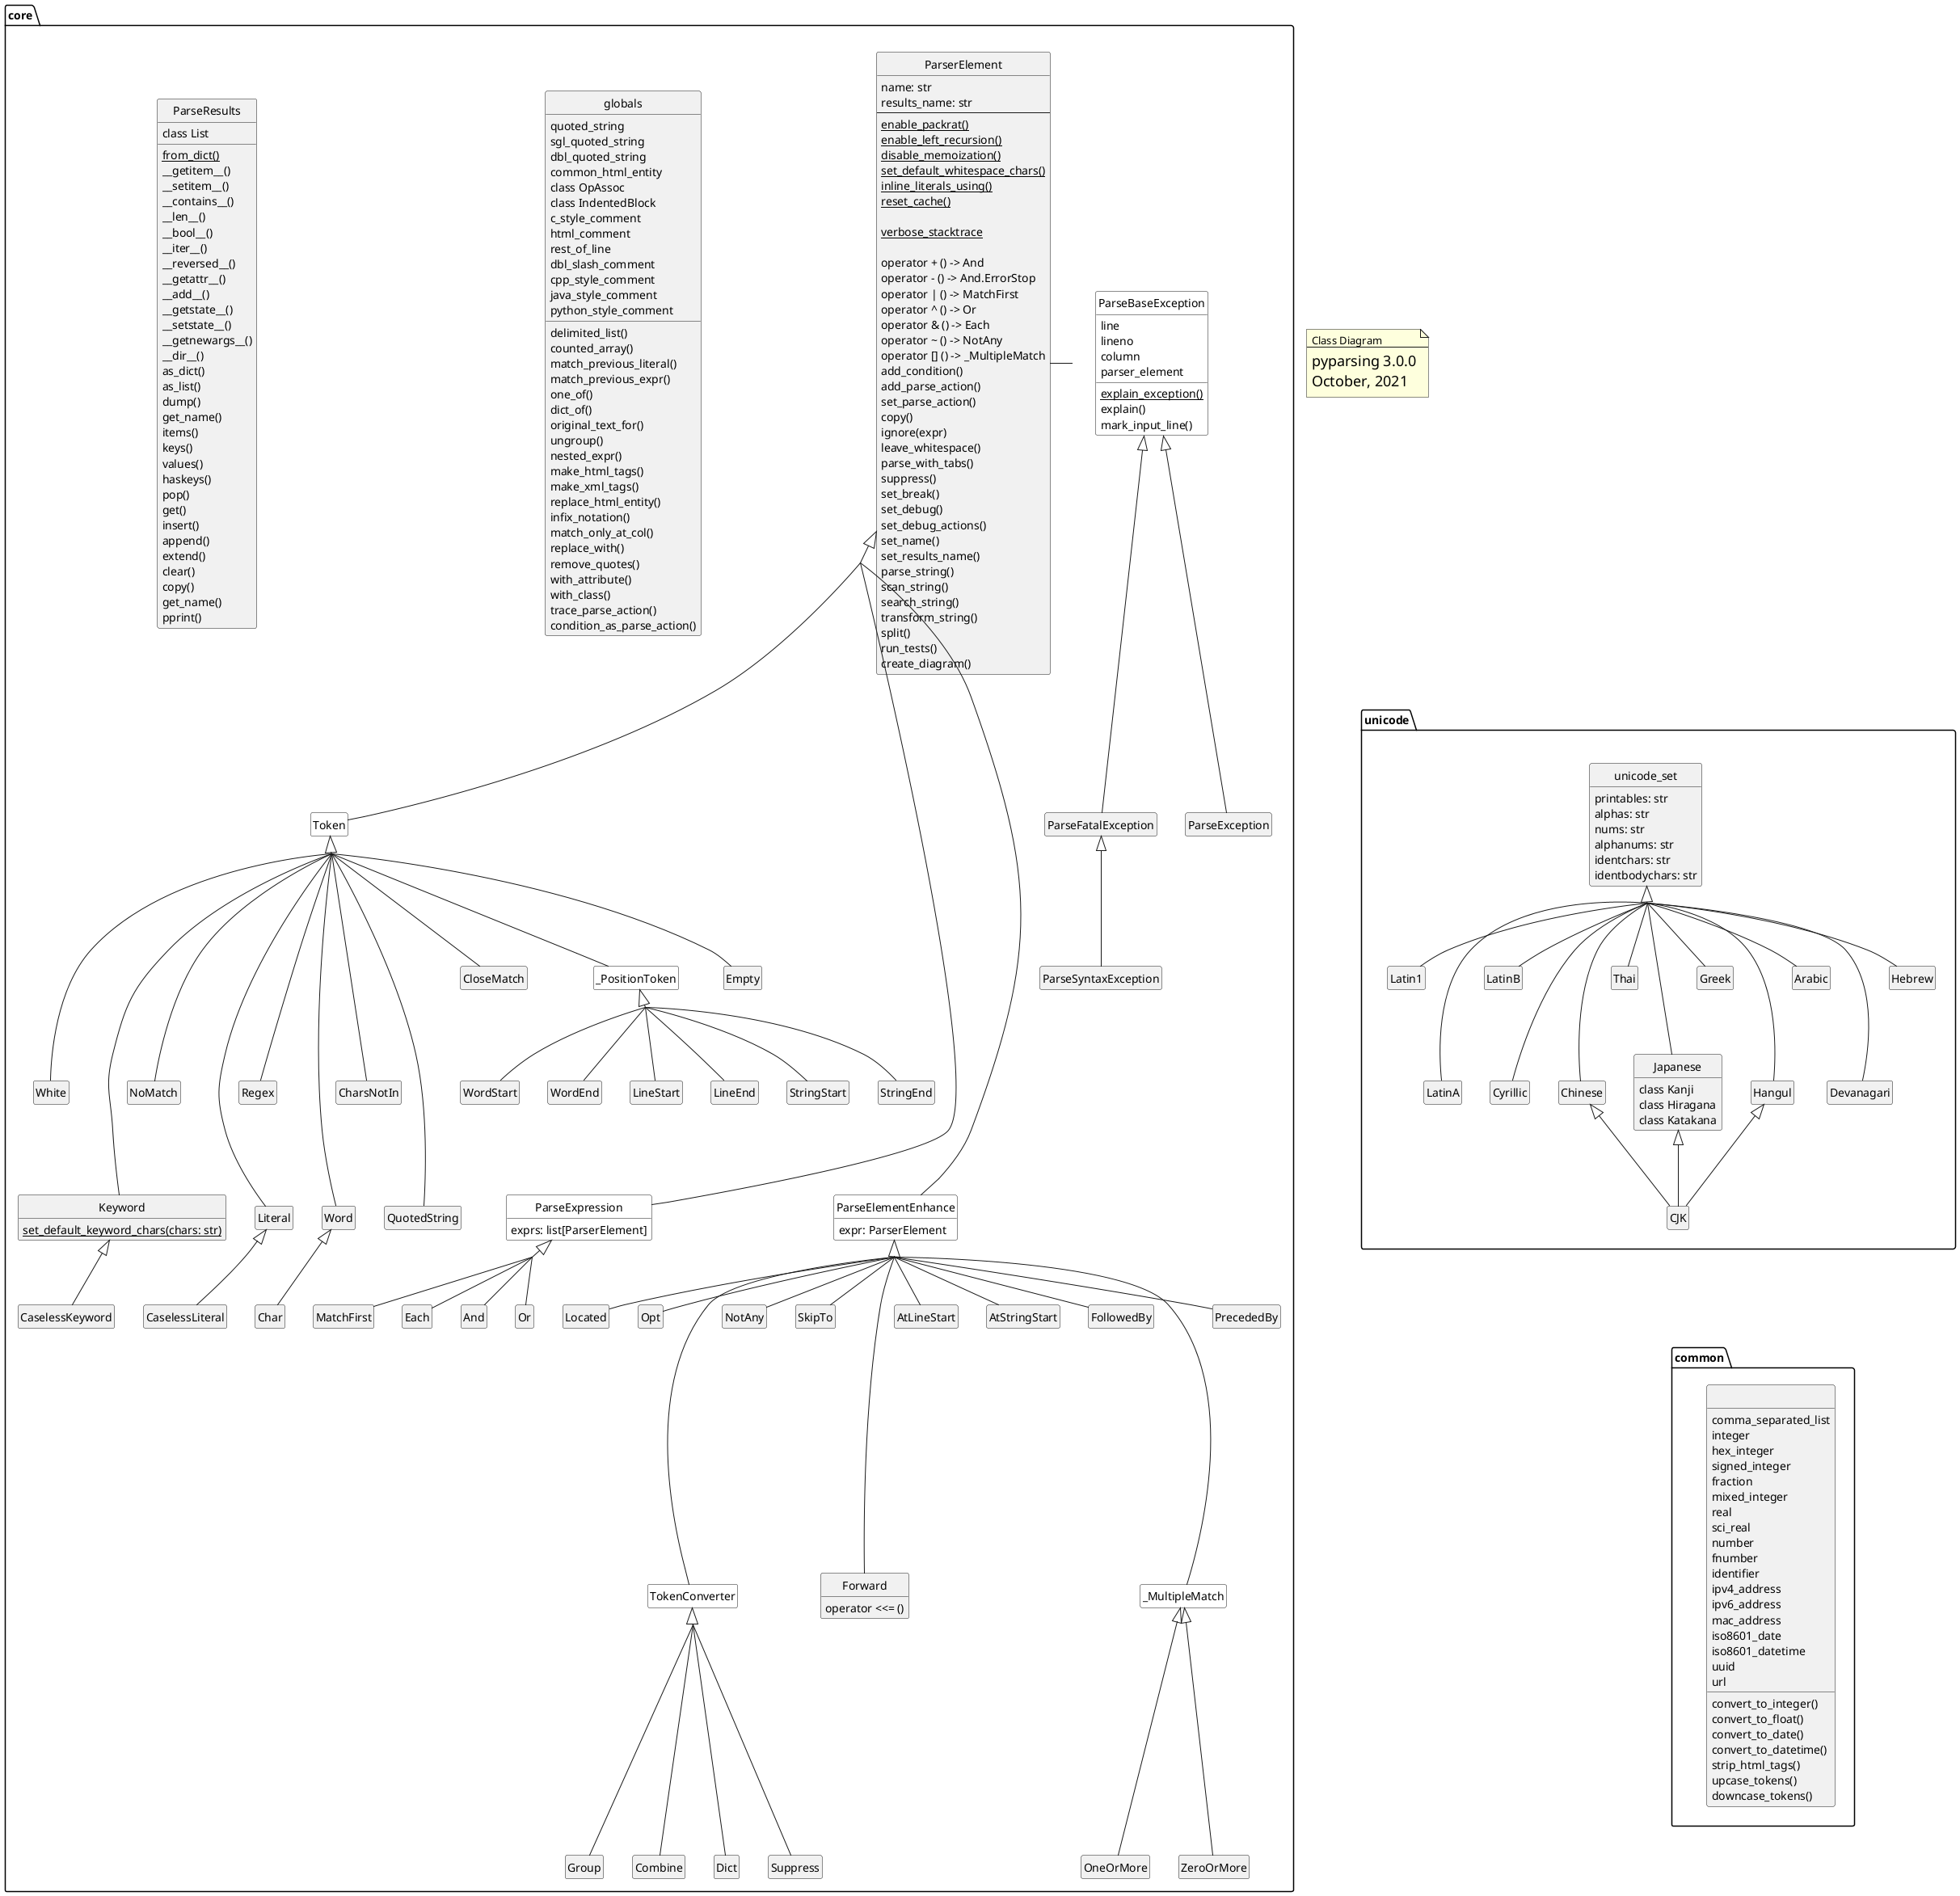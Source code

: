 @startuml
'https://plantuml.com/class-diagram

top to bottom direction
hide circle
hide empty members
'hide empty methods
skinparam groupInheritance 3

note as N1
Class Diagram
---
<size 18>pyparsing 3.0.0
<size 18>October, 2021
end note

N1 <-[hidden]- unicode

package core {

class globals {
quoted_string
sgl_quoted_string
dbl_quoted_string
delimited_list()
counted_array()
match_previous_literal()
match_previous_expr()
one_of()
dict_of()
original_text_for()
ungroup()
nested_expr()
make_html_tags()
make_xml_tags()
common_html_entity
replace_html_entity()
class OpAssoc
infix_notation()
class IndentedBlock
c_style_comment
html_comment
rest_of_line
dbl_slash_comment
cpp_style_comment
java_style_comment
python_style_comment
match_only_at_col()
replace_with()
remove_quotes()
with_attribute()
with_class()
trace_parse_action()
condition_as_parse_action()
}

class ParseResults {
class List
{static}from_dict()
__getitem__()
__setitem__()
__contains__()
__len__()
__bool__()
__iter__()
__reversed__()
__getattr__()
__add__()
__getstate__()
__setstate__()
__getnewargs__()
__dir__()
as_dict()
as_list()
dump()
get_name()
items()
keys()
values()
haskeys()
pop()
get()
insert()
append()
extend()
clear()
copy()
get_name()
pprint()
}

class ParseBaseException #ffffff {
{static} explain_exception()
explain()
mark_input_line()
line
lineno
column
parser_element
}
class ParseException
class ParseFatalException
class ParseSyntaxException

ParseBaseException <|-- ParseException
ParseBaseException <|-- ParseFatalException
ParseFatalException <|-- ParseSyntaxException

class ParserElement {
name: str
results_name: str
---
{classifier} enable_packrat()
{classifier} enable_left_recursion()
{classifier} disable_memoization()
{classifier} set_default_whitespace_chars()
{classifier} inline_literals_using()
{classifier} reset_cache()

{static} verbose_stacktrace

operator + () -> And
operator - () -> And.ErrorStop
operator | () -> MatchFirst
operator ^ () -> Or
operator & () -> Each
operator ~ () -> NotAny
operator [] () -> _MultipleMatch
add_condition()
add_parse_action()
set_parse_action()
copy()
ignore(expr)
leave_whitespace()
parse_with_tabs()
suppress()
set_break()
set_debug()
set_debug_actions()
set_name()
set_results_name()
parse_string()
scan_string()
search_string()
transform_string()
split()
run_tests()
create_diagram()
}
class Token #ffffff
class ParseExpression #ffffff {
exprs: list[ParserElement]
}
class ParseElementEnhance #ffffff {
expr: ParserElement
}
class _PositionToken  #ffffff
class Char
class Empty
class White
class Keyword {
{static} set_default_keyword_chars(chars: str)
}
class CaselessKeyword
class NoMatch
class Literal
class Regex
class Word {
'Word(init_chars: str, body_chars: str, min: int, \nmax: int, exact: int, as_keyword: bool, exclude_chars: str)
}
class CharsNotIn
class QuotedString

class And
class Or
class MatchFirst
class Each

class OneOrMore
class ZeroOrMore
class SkipTo
class Group
class Forward {
operator <<= ()
}

class LineStart
class LineEnd
class StringStart
class StringEnd
class WordStart
class WordEnd
class AtLineStart
class AtStringStart

class FollowedBy
class _MultipleMatch #ffffff
class PrecededBy
class Located
class Opt
class TokenConverter #ffffff

class Combine
class Group
class Dict
class Suppress

ParserElement <|-- Token
ParserElement <|----- ParseExpression
Token <|-- _PositionToken
ParserElement <|----- ParseElementEnhance

'ParseElementEnhance ---> ParserElement
'ParseExpression ---> "*" ParserElement


Token <|-- Empty
Token <|-- CloseMatch
Token <|--- NoMatch
Token <|---- Literal
Token <|---- Word
Token <|---- Keyword
Token <|--- Regex
Token <|--- CharsNotIn
Token <|--- White
Token <|---- QuotedString
Word <|-- Char
Literal <|-- CaselessLiteral
Keyword <|-- CaselessKeyword

ParseExpression <|-- And
ParseExpression <|-- Or
ParseExpression <|-- MatchFirst
ParseExpression <|-- Each

ParseElementEnhance <|-- SkipTo
ParseElementEnhance <|--- Forward
ParseElementEnhance <|-- Located
ParseElementEnhance <|--- _MultipleMatch
_MultipleMatch <|-- OneOrMore
_MultipleMatch <|-- ZeroOrMore
ParseElementEnhance <|-- NotAny
ParseElementEnhance <|-- FollowedBy
ParseElementEnhance <|-- PrecededBy
ParseElementEnhance <|-- Opt
ParseElementEnhance <|--- TokenConverter
ParseElementEnhance <|-- AtStringStart
ParseElementEnhance <|-- AtLineStart
TokenConverter <|-- Group
TokenConverter <|-- Dict
TokenConverter <|-- Suppress
TokenConverter <|-- Combine

_PositionToken <|-- LineStart
_PositionToken <|-- LineEnd
_PositionToken <|-- WordStart
_PositionToken <|-- WordEnd
_PositionToken <|-- StringStart
_PositionToken <|-- StringEnd

}

package common {
class " " {
comma_separated_list
convert_to_integer()
convert_to_float()
integer
hex_integer
signed_integer
fraction
mixed_integer
real
sci_real
number
fnumber
identifier
ipv4_address
ipv6_address
mac_address
convert_to_date()
convert_to_datetime()
iso8601_date
iso8601_datetime
uuid
strip_html_tags()
upcase_tokens()
downcase_tokens()
url
}

}
package unicode {
class unicode_set {
printables: str
alphas: str
nums: str
alphanums: str
identchars: str
identbodychars: str
}
class Latin1
class LatinA
class LatinB
class Cyrillic
class Chinese
class Thai
class Japanese {
class Kanji
class Hiragana
class Katakana
}
class Greek
class Hangul
class Arabic
class Devanagari
class Hebrew
unicode_set <|-- Latin1
unicode_set <|--- LatinA
unicode_set <|-- LatinB
unicode_set <|-- Greek
unicode_set <|--- Cyrillic
unicode_set <|--- Chinese
unicode_set <|--- Japanese
unicode_set <|--- Hangul
Chinese <|-- CJK
Japanese <|-- CJK
Hangul <|-- CJK
unicode_set <|-- Thai
unicode_set <|-- Arabic
unicode_set <|-- Hebrew
unicode_set <|--- Devanagari

}

ParserElement <-[hidden] ParseBaseException
'ParseBaseException <-[hidden] globals
'globals <-[hidden] ParserElement
CJK <-[hidden]-- common

@enduml